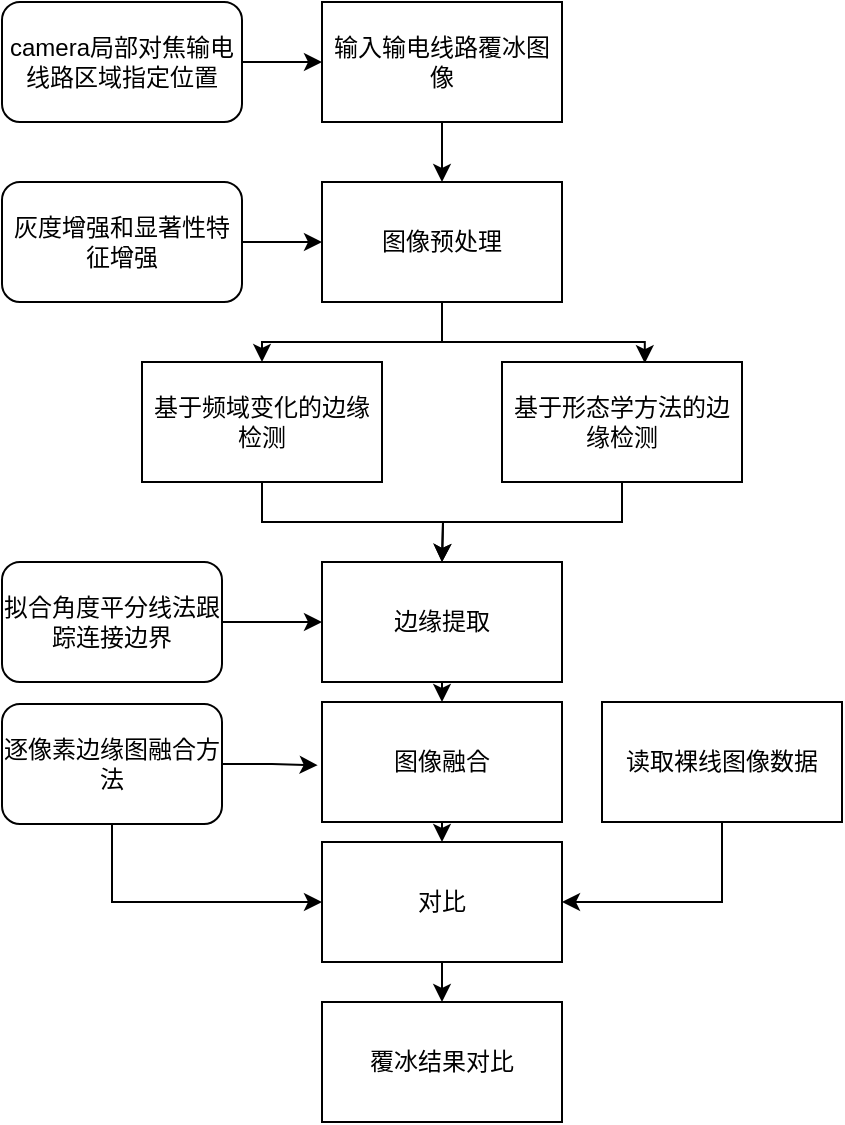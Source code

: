 <mxfile version="16.0.0" type="github">
  <diagram id="wKjhsIhszTULbkRhe9VQ" name="Page-1">
    <mxGraphModel dx="677" dy="381" grid="0" gridSize="10" guides="0" tooltips="1" connect="0" arrows="0" fold="1" page="0" pageScale="1" pageWidth="1920" pageHeight="1200" math="0" shadow="0">
      <root>
        <mxCell id="0" />
        <mxCell id="1" parent="0" />
        <mxCell id="IDt91c4-Fj54T3st-E31-7" style="edgeStyle=orthogonalEdgeStyle;rounded=0;orthogonalLoop=1;jettySize=auto;html=1;exitX=0.5;exitY=1;exitDx=0;exitDy=0;entryX=0.5;entryY=0;entryDx=0;entryDy=0;" edge="1" parent="1" source="IDt91c4-Fj54T3st-E31-1" target="IDt91c4-Fj54T3st-E31-3">
          <mxGeometry relative="1" as="geometry" />
        </mxCell>
        <mxCell id="IDt91c4-Fj54T3st-E31-1" value="输入输电线路覆冰图像" style="rounded=0;whiteSpace=wrap;html=1;" vertex="1" parent="1">
          <mxGeometry x="480" y="180" width="120" height="60" as="geometry" />
        </mxCell>
        <mxCell id="IDt91c4-Fj54T3st-E31-6" style="edgeStyle=orthogonalEdgeStyle;rounded=0;orthogonalLoop=1;jettySize=auto;html=1;exitX=1;exitY=0.5;exitDx=0;exitDy=0;entryX=0;entryY=0.5;entryDx=0;entryDy=0;" edge="1" parent="1" source="IDt91c4-Fj54T3st-E31-2" target="IDt91c4-Fj54T3st-E31-1">
          <mxGeometry relative="1" as="geometry" />
        </mxCell>
        <mxCell id="IDt91c4-Fj54T3st-E31-2" value="&lt;span&gt;camera局部对焦输电线路区域指定位置&lt;/span&gt;" style="rounded=1;whiteSpace=wrap;html=1;" vertex="1" parent="1">
          <mxGeometry x="320" y="180" width="120" height="60" as="geometry" />
        </mxCell>
        <mxCell id="IDt91c4-Fj54T3st-E31-10" style="edgeStyle=orthogonalEdgeStyle;rounded=0;orthogonalLoop=1;jettySize=auto;html=1;exitX=0.5;exitY=1;exitDx=0;exitDy=0;" edge="1" parent="1" source="IDt91c4-Fj54T3st-E31-3" target="IDt91c4-Fj54T3st-E31-8">
          <mxGeometry relative="1" as="geometry">
            <Array as="points">
              <mxPoint x="540" y="350" />
              <mxPoint x="450" y="350" />
            </Array>
          </mxGeometry>
        </mxCell>
        <mxCell id="IDt91c4-Fj54T3st-E31-11" style="edgeStyle=orthogonalEdgeStyle;rounded=0;orthogonalLoop=1;jettySize=auto;html=1;exitX=0.5;exitY=1;exitDx=0;exitDy=0;entryX=0.595;entryY=0.01;entryDx=0;entryDy=0;entryPerimeter=0;" edge="1" parent="1" source="IDt91c4-Fj54T3st-E31-3" target="IDt91c4-Fj54T3st-E31-9">
          <mxGeometry relative="1" as="geometry">
            <Array as="points">
              <mxPoint x="540" y="350" />
              <mxPoint x="641" y="350" />
            </Array>
          </mxGeometry>
        </mxCell>
        <mxCell id="IDt91c4-Fj54T3st-E31-3" value="图像预处理" style="rounded=0;whiteSpace=wrap;html=1;" vertex="1" parent="1">
          <mxGeometry x="480" y="270" width="120" height="60" as="geometry" />
        </mxCell>
        <mxCell id="IDt91c4-Fj54T3st-E31-5" style="edgeStyle=orthogonalEdgeStyle;rounded=0;orthogonalLoop=1;jettySize=auto;html=1;exitX=1;exitY=0.5;exitDx=0;exitDy=0;entryX=0;entryY=0.5;entryDx=0;entryDy=0;" edge="1" parent="1" source="IDt91c4-Fj54T3st-E31-4" target="IDt91c4-Fj54T3st-E31-3">
          <mxGeometry relative="1" as="geometry" />
        </mxCell>
        <mxCell id="IDt91c4-Fj54T3st-E31-4" value="灰度增强和显著性特征增强" style="rounded=1;whiteSpace=wrap;html=1;" vertex="1" parent="1">
          <mxGeometry x="320" y="270" width="120" height="60" as="geometry" />
        </mxCell>
        <mxCell id="IDt91c4-Fj54T3st-E31-13" style="edgeStyle=orthogonalEdgeStyle;rounded=0;orthogonalLoop=1;jettySize=auto;html=1;exitX=0.5;exitY=1;exitDx=0;exitDy=0;entryX=0.5;entryY=0;entryDx=0;entryDy=0;" edge="1" parent="1" source="IDt91c4-Fj54T3st-E31-8">
          <mxGeometry relative="1" as="geometry">
            <mxPoint x="540" y="460" as="targetPoint" />
          </mxGeometry>
        </mxCell>
        <mxCell id="IDt91c4-Fj54T3st-E31-8" value="基于频域变化的边缘检测" style="rounded=0;whiteSpace=wrap;html=1;" vertex="1" parent="1">
          <mxGeometry x="390" y="360" width="120" height="60" as="geometry" />
        </mxCell>
        <mxCell id="IDt91c4-Fj54T3st-E31-14" style="edgeStyle=orthogonalEdgeStyle;rounded=0;orthogonalLoop=1;jettySize=auto;html=1;exitX=0.5;exitY=1;exitDx=0;exitDy=0;" edge="1" parent="1" source="IDt91c4-Fj54T3st-E31-9">
          <mxGeometry relative="1" as="geometry">
            <mxPoint x="540" y="460" as="targetPoint" />
          </mxGeometry>
        </mxCell>
        <mxCell id="IDt91c4-Fj54T3st-E31-9" value="基于形态学方法的边缘检测" style="rounded=0;whiteSpace=wrap;html=1;" vertex="1" parent="1">
          <mxGeometry x="570" y="360" width="120" height="60" as="geometry" />
        </mxCell>
        <mxCell id="IDt91c4-Fj54T3st-E31-17" style="edgeStyle=orthogonalEdgeStyle;rounded=0;orthogonalLoop=1;jettySize=auto;html=1;exitX=1;exitY=0.5;exitDx=0;exitDy=0;entryX=0;entryY=0.5;entryDx=0;entryDy=0;" edge="1" parent="1" source="IDt91c4-Fj54T3st-E31-15" target="IDt91c4-Fj54T3st-E31-16">
          <mxGeometry relative="1" as="geometry" />
        </mxCell>
        <mxCell id="IDt91c4-Fj54T3st-E31-15" value="拟合角度平分线法跟踪连接边界" style="rounded=1;whiteSpace=wrap;html=1;" vertex="1" parent="1">
          <mxGeometry x="320" y="460" width="110" height="60" as="geometry" />
        </mxCell>
        <mxCell id="IDt91c4-Fj54T3st-E31-20" style="edgeStyle=orthogonalEdgeStyle;rounded=0;orthogonalLoop=1;jettySize=auto;html=1;exitX=0.5;exitY=1;exitDx=0;exitDy=0;entryX=0.5;entryY=0;entryDx=0;entryDy=0;" edge="1" parent="1" source="IDt91c4-Fj54T3st-E31-16" target="IDt91c4-Fj54T3st-E31-18">
          <mxGeometry relative="1" as="geometry" />
        </mxCell>
        <mxCell id="IDt91c4-Fj54T3st-E31-16" value="边缘提取" style="rounded=0;whiteSpace=wrap;html=1;" vertex="1" parent="1">
          <mxGeometry x="480" y="460" width="120" height="60" as="geometry" />
        </mxCell>
        <mxCell id="IDt91c4-Fj54T3st-E31-27" style="edgeStyle=orthogonalEdgeStyle;rounded=0;orthogonalLoop=1;jettySize=auto;html=1;exitX=0.5;exitY=1;exitDx=0;exitDy=0;entryX=0.5;entryY=0;entryDx=0;entryDy=0;" edge="1" parent="1" source="IDt91c4-Fj54T3st-E31-18" target="IDt91c4-Fj54T3st-E31-24">
          <mxGeometry relative="1" as="geometry" />
        </mxCell>
        <mxCell id="IDt91c4-Fj54T3st-E31-18" value="图像融合" style="rounded=0;whiteSpace=wrap;html=1;" vertex="1" parent="1">
          <mxGeometry x="480" y="530" width="120" height="60" as="geometry" />
        </mxCell>
        <mxCell id="IDt91c4-Fj54T3st-E31-22" style="edgeStyle=orthogonalEdgeStyle;rounded=0;orthogonalLoop=1;jettySize=auto;html=1;exitX=1;exitY=0.5;exitDx=0;exitDy=0;entryX=-0.018;entryY=0.527;entryDx=0;entryDy=0;entryPerimeter=0;" edge="1" parent="1" source="IDt91c4-Fj54T3st-E31-21" target="IDt91c4-Fj54T3st-E31-18">
          <mxGeometry relative="1" as="geometry" />
        </mxCell>
        <mxCell id="IDt91c4-Fj54T3st-E31-25" style="edgeStyle=orthogonalEdgeStyle;rounded=0;orthogonalLoop=1;jettySize=auto;html=1;exitX=0.5;exitY=1;exitDx=0;exitDy=0;entryX=0;entryY=0.5;entryDx=0;entryDy=0;" edge="1" parent="1" source="IDt91c4-Fj54T3st-E31-21" target="IDt91c4-Fj54T3st-E31-24">
          <mxGeometry relative="1" as="geometry" />
        </mxCell>
        <mxCell id="IDt91c4-Fj54T3st-E31-21" value="逐像素边缘图融合方法" style="rounded=1;whiteSpace=wrap;html=1;" vertex="1" parent="1">
          <mxGeometry x="320" y="531" width="110" height="60" as="geometry" />
        </mxCell>
        <mxCell id="IDt91c4-Fj54T3st-E31-26" style="edgeStyle=orthogonalEdgeStyle;rounded=0;orthogonalLoop=1;jettySize=auto;html=1;exitX=0.5;exitY=1;exitDx=0;exitDy=0;entryX=1;entryY=0.5;entryDx=0;entryDy=0;" edge="1" parent="1" source="IDt91c4-Fj54T3st-E31-23" target="IDt91c4-Fj54T3st-E31-24">
          <mxGeometry relative="1" as="geometry" />
        </mxCell>
        <mxCell id="IDt91c4-Fj54T3st-E31-23" value="读取裸线图像数据" style="rounded=0;whiteSpace=wrap;html=1;" vertex="1" parent="1">
          <mxGeometry x="620" y="530" width="120" height="60" as="geometry" />
        </mxCell>
        <mxCell id="IDt91c4-Fj54T3st-E31-30" style="edgeStyle=orthogonalEdgeStyle;rounded=0;orthogonalLoop=1;jettySize=auto;html=1;exitX=0.5;exitY=1;exitDx=0;exitDy=0;entryX=0.5;entryY=0;entryDx=0;entryDy=0;" edge="1" parent="1" source="IDt91c4-Fj54T3st-E31-24" target="IDt91c4-Fj54T3st-E31-28">
          <mxGeometry relative="1" as="geometry" />
        </mxCell>
        <mxCell id="IDt91c4-Fj54T3st-E31-24" value="对比" style="rounded=0;whiteSpace=wrap;html=1;" vertex="1" parent="1">
          <mxGeometry x="480" y="600" width="120" height="60" as="geometry" />
        </mxCell>
        <mxCell id="IDt91c4-Fj54T3st-E31-28" value="覆冰结果对比" style="rounded=0;whiteSpace=wrap;html=1;" vertex="1" parent="1">
          <mxGeometry x="480" y="680" width="120" height="60" as="geometry" />
        </mxCell>
      </root>
    </mxGraphModel>
  </diagram>
</mxfile>
